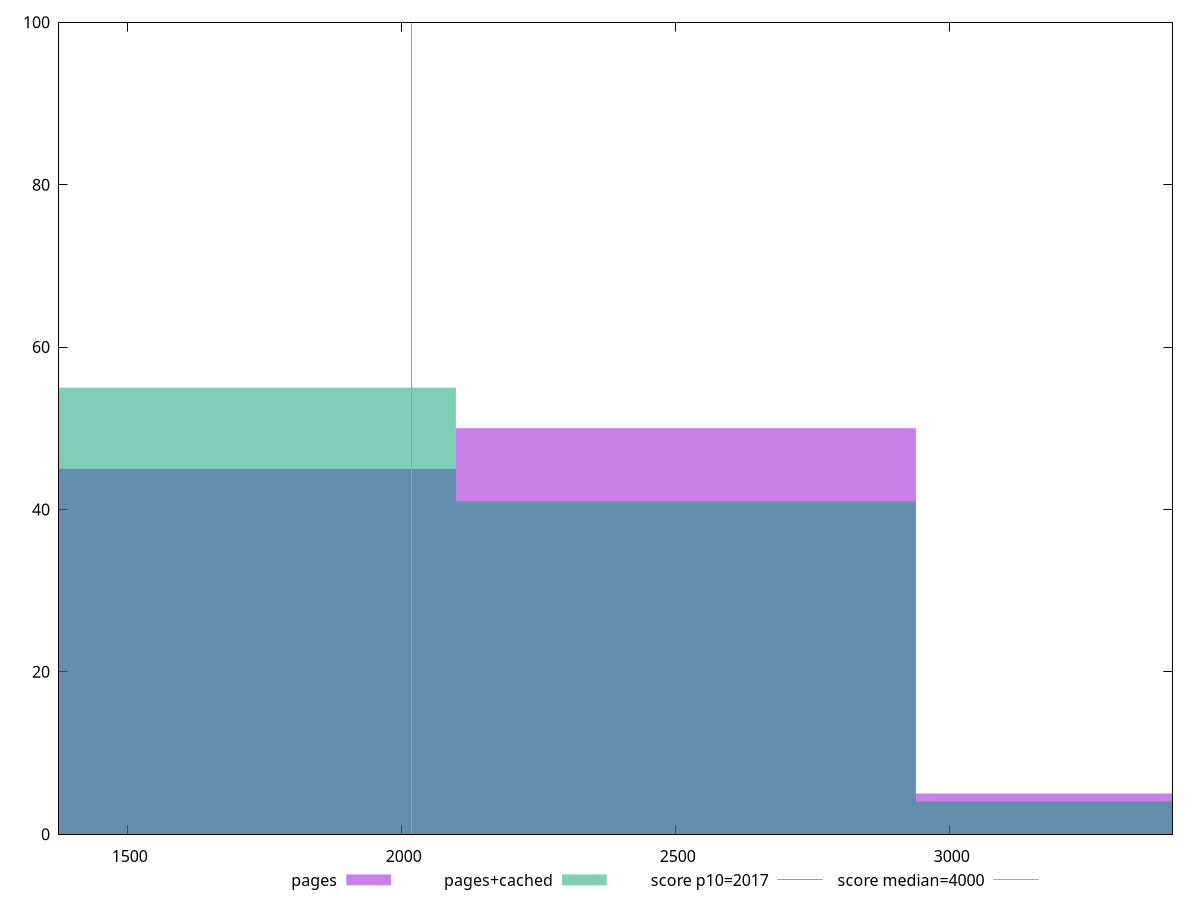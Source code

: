 reset

$pages <<EOF
2518.5090546442952 50
1679.00603642953 45
3358.01207285906 5
EOF

$pagesCached <<EOF
2518.5090546442952 41
3358.01207285906 4
1679.00603642953 55
EOF

set key outside below
set boxwidth 839.503018214765
set xrange [1374.4680000000035:3406.475999999986]
set yrange [0:100]
set trange [0:100]
set style fill transparent solid 0.5 noborder

set parametric
set terminal svg size 640, 500 enhanced background rgb 'white'
set output "report_00017_2021-02-10T15-08-03.406Z/mainthread-work-breakdown/comparison/histogram/0_vs_1.svg"

plot $pages title "pages" with boxes, \
     $pagesCached title "pages+cached" with boxes, \
     2017,t title "score p10=2017", \
     4000,t title "score median=4000"

reset

